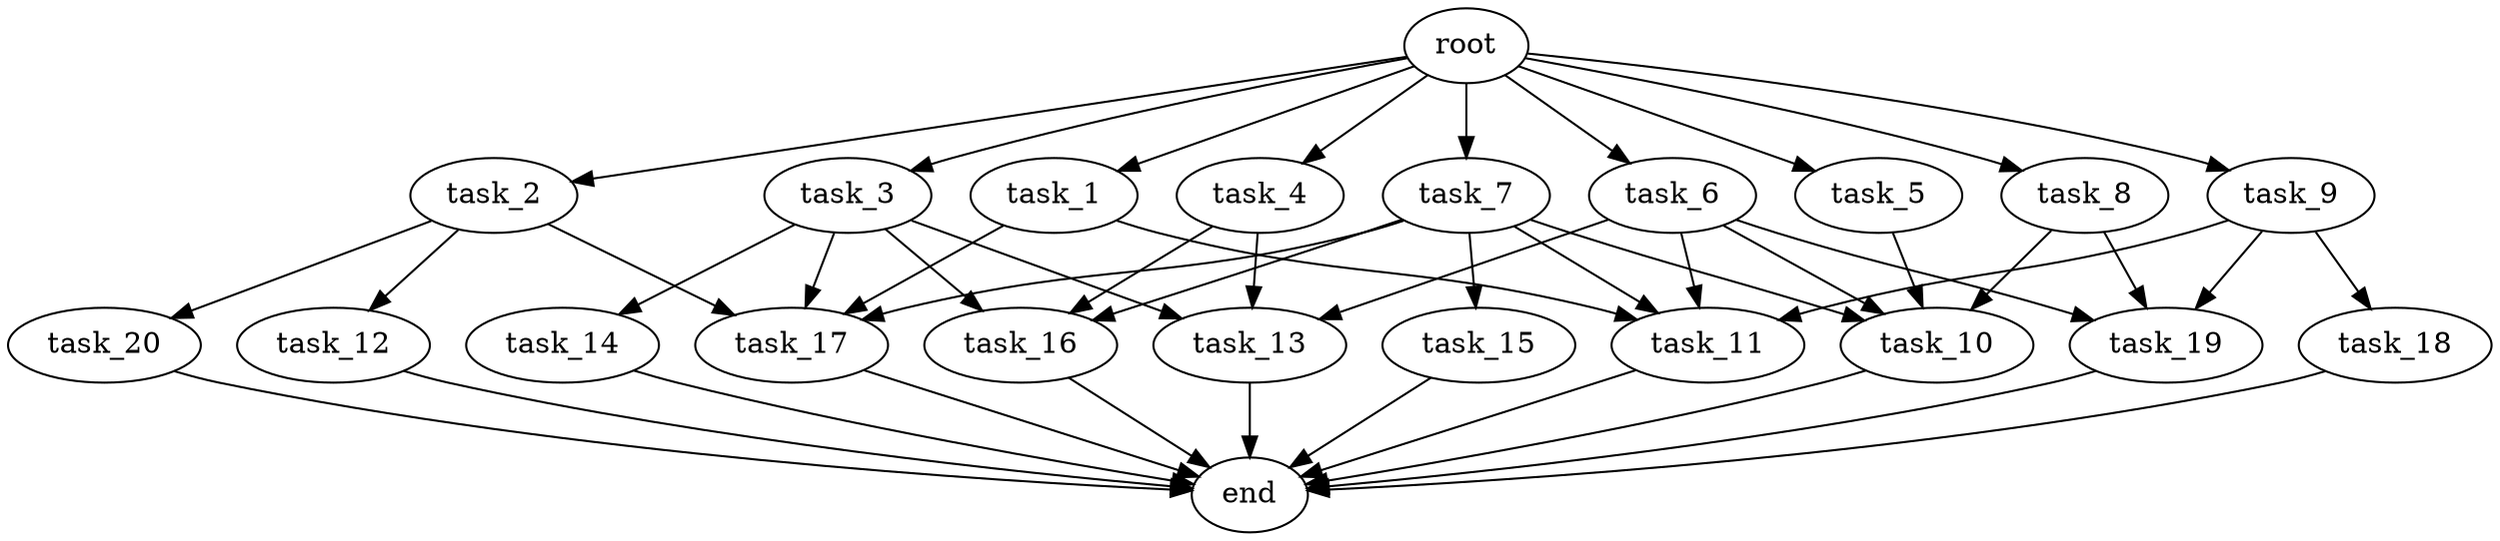 digraph G {
  root [size="0.000000e+00"];
  task_1 [size="5.600641e+08"];
  task_2 [size="2.583338e+09"];
  task_3 [size="1.801195e+09"];
  task_4 [size="9.582425e+09"];
  task_5 [size="5.993976e+09"];
  task_6 [size="5.636483e+09"];
  task_7 [size="1.871817e+08"];
  task_8 [size="7.195753e+09"];
  task_9 [size="6.617789e+09"];
  task_10 [size="2.835263e+09"];
  task_11 [size="8.583993e+08"];
  task_12 [size="4.492584e+09"];
  task_13 [size="9.927765e+09"];
  task_14 [size="8.673157e+09"];
  task_15 [size="1.706497e+09"];
  task_16 [size="8.303805e+09"];
  task_17 [size="6.008786e+09"];
  task_18 [size="7.946366e+09"];
  task_19 [size="8.204711e+09"];
  task_20 [size="1.819660e+09"];
  end [size="0.000000e+00"];

  root -> task_1 [size="1.000000e-12"];
  root -> task_2 [size="1.000000e-12"];
  root -> task_3 [size="1.000000e-12"];
  root -> task_4 [size="1.000000e-12"];
  root -> task_5 [size="1.000000e-12"];
  root -> task_6 [size="1.000000e-12"];
  root -> task_7 [size="1.000000e-12"];
  root -> task_8 [size="1.000000e-12"];
  root -> task_9 [size="1.000000e-12"];
  task_1 -> task_11 [size="2.145998e+07"];
  task_1 -> task_17 [size="1.502197e+08"];
  task_2 -> task_12 [size="4.492584e+08"];
  task_2 -> task_17 [size="1.502197e+08"];
  task_2 -> task_20 [size="1.819660e+08"];
  task_3 -> task_13 [size="3.309255e+08"];
  task_3 -> task_14 [size="8.673157e+08"];
  task_3 -> task_16 [size="2.767935e+08"];
  task_3 -> task_17 [size="1.502197e+08"];
  task_4 -> task_13 [size="3.309255e+08"];
  task_4 -> task_16 [size="2.767935e+08"];
  task_5 -> task_10 [size="7.088157e+07"];
  task_6 -> task_10 [size="7.088157e+07"];
  task_6 -> task_11 [size="2.145998e+07"];
  task_6 -> task_13 [size="3.309255e+08"];
  task_6 -> task_19 [size="2.734904e+08"];
  task_7 -> task_10 [size="7.088157e+07"];
  task_7 -> task_11 [size="2.145998e+07"];
  task_7 -> task_15 [size="1.706497e+08"];
  task_7 -> task_16 [size="2.767935e+08"];
  task_7 -> task_17 [size="1.502197e+08"];
  task_8 -> task_10 [size="7.088157e+07"];
  task_8 -> task_19 [size="2.734904e+08"];
  task_9 -> task_11 [size="2.145998e+07"];
  task_9 -> task_18 [size="7.946366e+08"];
  task_9 -> task_19 [size="2.734904e+08"];
  task_10 -> end [size="1.000000e-12"];
  task_11 -> end [size="1.000000e-12"];
  task_12 -> end [size="1.000000e-12"];
  task_13 -> end [size="1.000000e-12"];
  task_14 -> end [size="1.000000e-12"];
  task_15 -> end [size="1.000000e-12"];
  task_16 -> end [size="1.000000e-12"];
  task_17 -> end [size="1.000000e-12"];
  task_18 -> end [size="1.000000e-12"];
  task_19 -> end [size="1.000000e-12"];
  task_20 -> end [size="1.000000e-12"];
}
